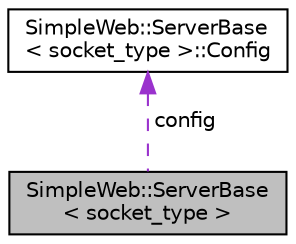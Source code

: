 digraph "SimpleWeb::ServerBase&lt; socket_type &gt;"
{
  edge [fontname="Helvetica",fontsize="10",labelfontname="Helvetica",labelfontsize="10"];
  node [fontname="Helvetica",fontsize="10",shape=record];
  Node1 [label="SimpleWeb::ServerBase\l\< socket_type \>",height=0.2,width=0.4,color="black", fillcolor="grey75", style="filled", fontcolor="black"];
  Node2 -> Node1 [dir="back",color="darkorchid3",fontsize="10",style="dashed",label=" config" ];
  Node2 [label="SimpleWeb::ServerBase\l\< socket_type \>::Config",height=0.2,width=0.4,color="black", fillcolor="white", style="filled",URL="$classSimpleWeb_1_1ServerBase_1_1Config.html"];
}
